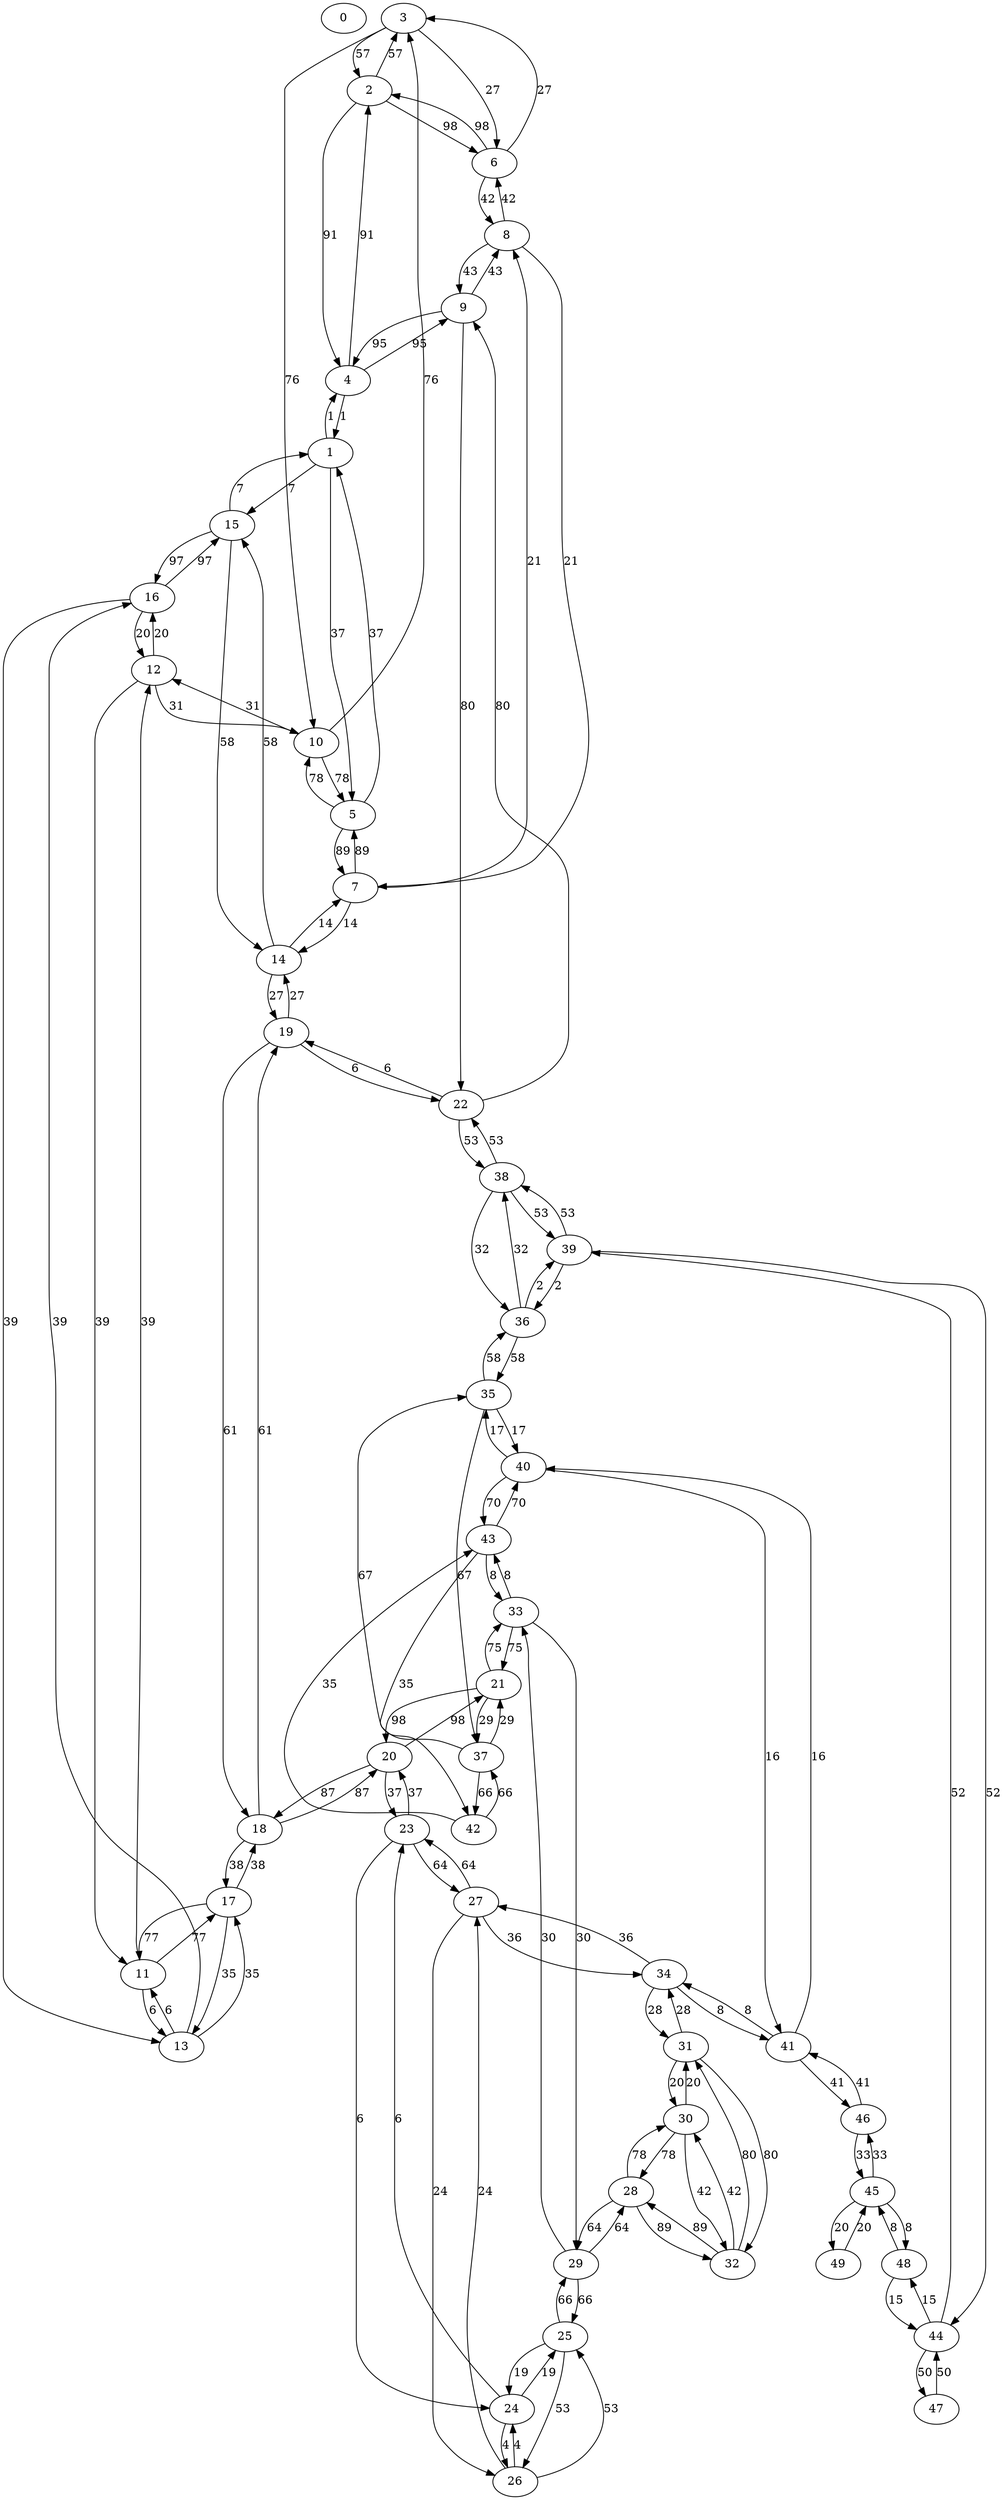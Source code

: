 digraph Bara50 {
0;3;2;4;1;5;6;7;8;9;10;12;11;13;14;15;16;17;18;19;20;21;22;23;24;25;26;27;29;28;30;31;32;33;34;36;35;37;38;39;40;41;42;43;44;46;45;47;48;49;3 -> 2 [label = 57];
2 -> 3 [label = 57];
4 -> 2 [label = 91];
2 -> 4 [label = 91];
4 -> 1 [label = 1];
1 -> 4 [label = 1];
5 -> 1 [label = 37];
1 -> 5 [label = 37];
6 -> 3 [label = 27];
3 -> 6 [label = 27];
6 -> 2 [label = 98];
2 -> 6 [label = 98];
7 -> 5 [label = 89];
5 -> 7 [label = 89];
8 -> 7 [label = 21];
7 -> 8 [label = 21];
8 -> 6 [label = 42];
6 -> 8 [label = 42];
9 -> 8 [label = 43];
8 -> 9 [label = 43];
9 -> 4 [label = 95];
4 -> 9 [label = 95];
10 -> 5 [label = 78];
5 -> 10 [label = 78];
10 -> 3 [label = 76];
3 -> 10 [label = 76];
12 -> 10 [label = 31];
10 -> 12 [label = 31];
12 -> 11 [label = 39];
11 -> 12 [label = 39];
13 -> 11 [label = 6];
11 -> 13 [label = 6];
14 -> 7 [label = 14];
7 -> 14 [label = 14];
15 -> 1 [label = 7];
1 -> 15 [label = 7];
15 -> 14 [label = 58];
14 -> 15 [label = 58];
16 -> 12 [label = 20];
12 -> 16 [label = 20];
16 -> 13 [label = 39];
13 -> 16 [label = 39];
16 -> 15 [label = 97];
15 -> 16 [label = 97];
17 -> 13 [label = 35];
13 -> 17 [label = 35];
17 -> 11 [label = 77];
11 -> 17 [label = 77];
18 -> 17 [label = 38];
17 -> 18 [label = 38];
19 -> 18 [label = 61];
18 -> 19 [label = 61];
19 -> 14 [label = 27];
14 -> 19 [label = 27];
20 -> 18 [label = 87];
18 -> 20 [label = 87];
21 -> 20 [label = 98];
20 -> 21 [label = 98];
22 -> 9 [label = 80];
9 -> 22 [label = 80];
22 -> 19 [label = 6];
19 -> 22 [label = 6];
23 -> 20 [label = 37];
20 -> 23 [label = 37];
24 -> 23 [label = 6];
23 -> 24 [label = 6];
25 -> 24 [label = 19];
24 -> 25 [label = 19];
26 -> 24 [label = 4];
24 -> 26 [label = 4];
26 -> 25 [label = 53];
25 -> 26 [label = 53];
27 -> 23 [label = 64];
23 -> 27 [label = 64];
27 -> 26 [label = 24];
26 -> 27 [label = 24];
29 -> 28 [label = 64];
28 -> 29 [label = 64];
29 -> 25 [label = 66];
25 -> 29 [label = 66];
30 -> 28 [label = 78];
28 -> 30 [label = 78];
31 -> 30 [label = 20];
30 -> 31 [label = 20];
32 -> 28 [label = 89];
28 -> 32 [label = 89];
32 -> 30 [label = 42];
30 -> 32 [label = 42];
32 -> 31 [label = 80];
31 -> 32 [label = 80];
33 -> 21 [label = 75];
21 -> 33 [label = 75];
33 -> 29 [label = 30];
29 -> 33 [label = 30];
34 -> 31 [label = 28];
31 -> 34 [label = 28];
34 -> 27 [label = 36];
27 -> 34 [label = 36];
36 -> 35 [label = 58];
35 -> 36 [label = 58];
37 -> 21 [label = 29];
21 -> 37 [label = 29];
37 -> 35 [label = 67];
35 -> 37 [label = 67];
38 -> 36 [label = 32];
36 -> 38 [label = 32];
38 -> 22 [label = 53];
22 -> 38 [label = 53];
39 -> 36 [label = 2];
36 -> 39 [label = 2];
39 -> 38 [label = 53];
38 -> 39 [label = 53];
40 -> 35 [label = 17];
35 -> 40 [label = 17];
41 -> 40 [label = 16];
40 -> 41 [label = 16];
41 -> 34 [label = 8];
34 -> 41 [label = 8];
42 -> 37 [label = 66];
37 -> 42 [label = 66];
43 -> 40 [label = 70];
40 -> 43 [label = 70];
43 -> 33 [label = 8];
33 -> 43 [label = 8];
43 -> 42 [label = 35];
42 -> 43 [label = 35];
44 -> 39 [label = 52];
39 -> 44 [label = 52];
46 -> 41 [label = 41];
41 -> 46 [label = 41];
46 -> 45 [label = 33];
45 -> 46 [label = 33];
47 -> 44 [label = 50];
44 -> 47 [label = 50];
48 -> 44 [label = 15];
44 -> 48 [label = 15];
48 -> 45 [label = 8];
45 -> 48 [label = 8];
49 -> 45 [label = 20];
45 -> 49 [label = 20];
}
